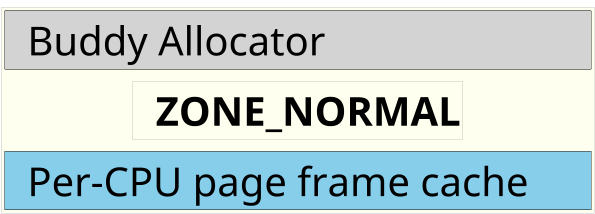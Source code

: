 @startuml

scale 1/5
skinparam ComponentStyle rectangle
skinparam Component {
    FontSize 200
    BackgroundColor transparent
    BorderThickness 2
    BorderColor black
}

skinparam Rectangle {
    FontSize 200
    BackgroundColor transparent
    BorderThickness 0
}

rectangle #Ivory {
    component "  Buddy Allocator\t\t\t\t" as c1 #LightGrey
    rectangle "  **ZONE_NORMAL**" as c2
    component "  Per-CPU page frame cache\t" as c3 #SkyBlue

    c1-down[hidden]-c2
    c2-down[hidden]-c3
}


@enduml